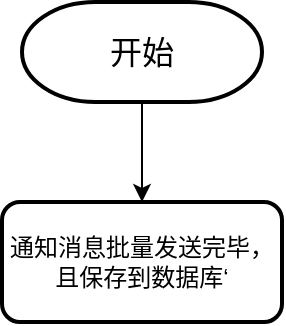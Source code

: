 <mxfile version="28.0.7">
  <diagram name="第 1 页" id="UYm-9CZv-ICHsUl14jBG">
    <mxGraphModel dx="1425" dy="784" grid="1" gridSize="10" guides="1" tooltips="1" connect="1" arrows="1" fold="1" page="1" pageScale="1" pageWidth="1169" pageHeight="827" math="0" shadow="0">
      <root>
        <mxCell id="0" />
        <mxCell id="1" parent="0" />
        <mxCell id="tKNlXJ9QV5qrp1kIsvl2-9" value="" style="edgeStyle=orthogonalEdgeStyle;rounded=0;orthogonalLoop=1;jettySize=auto;html=1;" edge="1" parent="1" source="tKNlXJ9QV5qrp1kIsvl2-2" target="tKNlXJ9QV5qrp1kIsvl2-8">
          <mxGeometry relative="1" as="geometry" />
        </mxCell>
        <mxCell id="tKNlXJ9QV5qrp1kIsvl2-2" value="&lt;font style=&quot;font-size: 16px;&quot;&gt;开始&lt;/font&gt;" style="strokeWidth=2;html=1;shape=mxgraph.flowchart.terminator;whiteSpace=wrap;" vertex="1" parent="1">
          <mxGeometry x="170" y="130" width="120" height="50" as="geometry" />
        </mxCell>
        <mxCell id="tKNlXJ9QV5qrp1kIsvl2-8" value="通知消息批量发送完毕，且保存到数据库‘" style="rounded=1;whiteSpace=wrap;html=1;strokeWidth=2;" vertex="1" parent="1">
          <mxGeometry x="160" y="230" width="140" height="60" as="geometry" />
        </mxCell>
      </root>
    </mxGraphModel>
  </diagram>
</mxfile>
